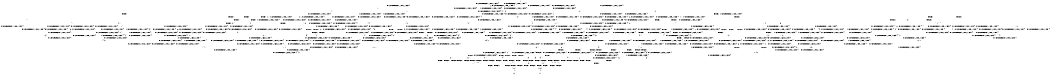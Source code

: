 digraph BCG {
size = "7, 10.5";
center = TRUE;
node [shape = circle];
0 [peripheries = 2];
0 -> 1 [label = "EX !0 !ATOMIC_EXCH_BRANCH (1, +1, TRUE, +1, 1, FALSE) !{}"];
0 -> 2 [label = "EX !2 !ATOMIC_EXCH_BRANCH (1, +1, TRUE, +1, 1, FALSE) !{}"];
0 -> 3 [label = "EX !1 !ATOMIC_EXCH_BRANCH (1, +0, TRUE, +0, 1, TRUE) !{}"];
0 -> 4 [label = "EX !0 !ATOMIC_EXCH_BRANCH (1, +1, TRUE, +1, 1, FALSE) !{}"];
0 -> 5 [label = "EX !2 !ATOMIC_EXCH_BRANCH (1, +1, TRUE, +1, 1, FALSE) !{}"];
0 -> 6 [label = "EX !1 !ATOMIC_EXCH_BRANCH (1, +0, TRUE, +0, 1, TRUE) !{}"];
1 -> 7 [label = "EX !2 !ATOMIC_EXCH_BRANCH (1, +1, TRUE, +1, 1, TRUE) !{}"];
2 -> 8 [label = "EX !0 !ATOMIC_EXCH_BRANCH (1, +1, TRUE, +1, 1, TRUE) !{}"];
3 -> 9 [label = "EX !0 !ATOMIC_EXCH_BRANCH (1, +1, TRUE, +1, 1, FALSE) !{}"];
4 -> 7 [label = "EX !2 !ATOMIC_EXCH_BRANCH (1, +1, TRUE, +1, 1, TRUE) !{}"];
4 -> 10 [label = "EX !1 !ATOMIC_EXCH_BRANCH (1, +0, TRUE, +0, 1, FALSE) !{}"];
4 -> 11 [label = "TERMINATE !0"];
4 -> 12 [label = "EX !2 !ATOMIC_EXCH_BRANCH (1, +1, TRUE, +1, 1, TRUE) !{}"];
4 -> 13 [label = "EX !1 !ATOMIC_EXCH_BRANCH (1, +0, TRUE, +0, 1, FALSE) !{}"];
4 -> 14 [label = "TERMINATE !0"];
5 -> 8 [label = "EX !0 !ATOMIC_EXCH_BRANCH (1, +1, TRUE, +1, 1, TRUE) !{}"];
5 -> 15 [label = "EX !1 !ATOMIC_EXCH_BRANCH (1, +0, TRUE, +0, 1, FALSE) !{}"];
5 -> 16 [label = "TERMINATE !2"];
5 -> 17 [label = "EX !0 !ATOMIC_EXCH_BRANCH (1, +1, TRUE, +1, 1, TRUE) !{}"];
5 -> 18 [label = "EX !1 !ATOMIC_EXCH_BRANCH (1, +0, TRUE, +0, 1, FALSE) !{}"];
5 -> 19 [label = "TERMINATE !2"];
6 -> 3 [label = "EX !1 !ATOMIC_EXCH_BRANCH (1, +0, TRUE, +0, 1, TRUE) !{}"];
6 -> 9 [label = "EX !0 !ATOMIC_EXCH_BRANCH (1, +1, TRUE, +1, 1, FALSE) !{}"];
6 -> 20 [label = "EX !2 !ATOMIC_EXCH_BRANCH (1, +1, TRUE, +1, 1, FALSE) !{}"];
6 -> 6 [label = "EX !1 !ATOMIC_EXCH_BRANCH (1, +0, TRUE, +0, 1, TRUE) !{}"];
6 -> 21 [label = "EX !0 !ATOMIC_EXCH_BRANCH (1, +1, TRUE, +1, 1, FALSE) !{}"];
6 -> 22 [label = "EX !2 !ATOMIC_EXCH_BRANCH (1, +1, TRUE, +1, 1, FALSE) !{}"];
7 -> 23 [label = "EX !1 !ATOMIC_EXCH_BRANCH (1, +0, TRUE, +0, 1, FALSE) !{}"];
8 -> 24 [label = "EX !1 !ATOMIC_EXCH_BRANCH (1, +0, TRUE, +0, 1, FALSE) !{}"];
9 -> 10 [label = "EX !1 !ATOMIC_EXCH_BRANCH (1, +0, TRUE, +0, 1, FALSE) !{}"];
10 -> 25 [label = "EX !1 !ATOMIC_EXCH_BRANCH (1, +0, FALSE, +0, 2, TRUE) !{}"];
11 -> 26 [label = "EX !2 !ATOMIC_EXCH_BRANCH (1, +1, TRUE, +1, 1, TRUE) !{}"];
12 -> 7 [label = "EX !2 !ATOMIC_EXCH_BRANCH (1, +1, TRUE, +1, 1, TRUE) !{}"];
12 -> 23 [label = "EX !1 !ATOMIC_EXCH_BRANCH (1, +0, TRUE, +0, 1, FALSE) !{}"];
12 -> 27 [label = "TERMINATE !0"];
12 -> 12 [label = "EX !2 !ATOMIC_EXCH_BRANCH (1, +1, TRUE, +1, 1, TRUE) !{}"];
12 -> 28 [label = "EX !1 !ATOMIC_EXCH_BRANCH (1, +0, TRUE, +0, 1, FALSE) !{}"];
12 -> 29 [label = "TERMINATE !0"];
13 -> 25 [label = "EX !1 !ATOMIC_EXCH_BRANCH (1, +0, FALSE, +0, 2, TRUE) !{}"];
13 -> 30 [label = "EX !2 !ATOMIC_EXCH_BRANCH (1, +1, TRUE, +1, 1, FALSE) !{}"];
13 -> 31 [label = "TERMINATE !0"];
13 -> 32 [label = "EX !1 !ATOMIC_EXCH_BRANCH (1, +0, FALSE, +0, 2, TRUE) !{}"];
13 -> 33 [label = "EX !2 !ATOMIC_EXCH_BRANCH (1, +1, TRUE, +1, 1, FALSE) !{}"];
13 -> 34 [label = "TERMINATE !0"];
14 -> 26 [label = "EX !2 !ATOMIC_EXCH_BRANCH (1, +1, TRUE, +1, 1, TRUE) !{}"];
14 -> 35 [label = "EX !1 !ATOMIC_EXCH_BRANCH (1, +0, TRUE, +0, 1, FALSE) !{}"];
14 -> 36 [label = "EX !2 !ATOMIC_EXCH_BRANCH (1, +1, TRUE, +1, 1, TRUE) !{}"];
14 -> 37 [label = "EX !1 !ATOMIC_EXCH_BRANCH (1, +0, TRUE, +0, 1, FALSE) !{}"];
15 -> 38 [label = "EX !1 !ATOMIC_EXCH_BRANCH (1, +0, FALSE, +0, 2, TRUE) !{}"];
16 -> 39 [label = "EX !0 !ATOMIC_EXCH_BRANCH (1, +1, TRUE, +1, 1, TRUE) !{}"];
17 -> 8 [label = "EX !0 !ATOMIC_EXCH_BRANCH (1, +1, TRUE, +1, 1, TRUE) !{}"];
17 -> 24 [label = "EX !1 !ATOMIC_EXCH_BRANCH (1, +0, TRUE, +0, 1, FALSE) !{}"];
17 -> 40 [label = "TERMINATE !2"];
17 -> 17 [label = "EX !0 !ATOMIC_EXCH_BRANCH (1, +1, TRUE, +1, 1, TRUE) !{}"];
17 -> 41 [label = "EX !1 !ATOMIC_EXCH_BRANCH (1, +0, TRUE, +0, 1, FALSE) !{}"];
17 -> 42 [label = "TERMINATE !2"];
18 -> 38 [label = "EX !1 !ATOMIC_EXCH_BRANCH (1, +0, FALSE, +0, 2, TRUE) !{}"];
18 -> 30 [label = "EX !0 !ATOMIC_EXCH_BRANCH (1, +1, TRUE, +1, 1, FALSE) !{}"];
18 -> 43 [label = "TERMINATE !2"];
18 -> 44 [label = "EX !1 !ATOMIC_EXCH_BRANCH (1, +0, FALSE, +0, 2, TRUE) !{}"];
18 -> 33 [label = "EX !0 !ATOMIC_EXCH_BRANCH (1, +1, TRUE, +1, 1, FALSE) !{}"];
18 -> 45 [label = "TERMINATE !2"];
19 -> 39 [label = "EX !0 !ATOMIC_EXCH_BRANCH (1, +1, TRUE, +1, 1, TRUE) !{}"];
19 -> 46 [label = "EX !1 !ATOMIC_EXCH_BRANCH (1, +0, TRUE, +0, 1, FALSE) !{}"];
19 -> 47 [label = "EX !0 !ATOMIC_EXCH_BRANCH (1, +1, TRUE, +1, 1, TRUE) !{}"];
19 -> 48 [label = "EX !1 !ATOMIC_EXCH_BRANCH (1, +0, TRUE, +0, 1, FALSE) !{}"];
20 -> 15 [label = "EX !1 !ATOMIC_EXCH_BRANCH (1, +0, TRUE, +0, 1, FALSE) !{}"];
21 -> 10 [label = "EX !1 !ATOMIC_EXCH_BRANCH (1, +0, TRUE, +0, 1, FALSE) !{}"];
21 -> 49 [label = "EX !2 !ATOMIC_EXCH_BRANCH (1, +1, TRUE, +1, 1, TRUE) !{}"];
21 -> 50 [label = "TERMINATE !0"];
21 -> 13 [label = "EX !1 !ATOMIC_EXCH_BRANCH (1, +0, TRUE, +0, 1, FALSE) !{}"];
21 -> 51 [label = "EX !2 !ATOMIC_EXCH_BRANCH (1, +1, TRUE, +1, 1, TRUE) !{}"];
21 -> 52 [label = "TERMINATE !0"];
22 -> 15 [label = "EX !1 !ATOMIC_EXCH_BRANCH (1, +0, TRUE, +0, 1, FALSE) !{}"];
22 -> 53 [label = "EX !0 !ATOMIC_EXCH_BRANCH (1, +1, TRUE, +1, 1, TRUE) !{}"];
22 -> 54 [label = "TERMINATE !2"];
22 -> 18 [label = "EX !1 !ATOMIC_EXCH_BRANCH (1, +0, TRUE, +0, 1, FALSE) !{}"];
22 -> 55 [label = "EX !0 !ATOMIC_EXCH_BRANCH (1, +1, TRUE, +1, 1, TRUE) !{}"];
22 -> 56 [label = "TERMINATE !2"];
23 -> 57 [label = "EX !1 !ATOMIC_EXCH_BRANCH (1, +0, FALSE, +0, 2, TRUE) !{}"];
24 -> 30 [label = "EX !0 !ATOMIC_EXCH_BRANCH (1, +1, TRUE, +1, 1, FALSE) !{}"];
25 -> 30 [label = "EX !2 !ATOMIC_EXCH_BRANCH (1, +1, TRUE, +1, 1, FALSE) !{}"];
26 -> 58 [label = "EX !1 !ATOMIC_EXCH_BRANCH (1, +0, TRUE, +0, 1, FALSE) !{}"];
27 -> 58 [label = "EX !1 !ATOMIC_EXCH_BRANCH (1, +0, TRUE, +0, 1, FALSE) !{}"];
28 -> 57 [label = "EX !1 !ATOMIC_EXCH_BRANCH (1, +0, FALSE, +0, 2, TRUE) !{}"];
28 -> 30 [label = "EX !2 !ATOMIC_EXCH_BRANCH (1, +1, TRUE, +1, 1, FALSE) !{}"];
28 -> 59 [label = "TERMINATE !0"];
28 -> 60 [label = "EX !1 !ATOMIC_EXCH_BRANCH (1, +0, FALSE, +0, 2, TRUE) !{}"];
28 -> 33 [label = "EX !2 !ATOMIC_EXCH_BRANCH (1, +1, TRUE, +1, 1, FALSE) !{}"];
28 -> 61 [label = "TERMINATE !0"];
29 -> 58 [label = "EX !1 !ATOMIC_EXCH_BRANCH (1, +0, TRUE, +0, 1, FALSE) !{}"];
29 -> 26 [label = "EX !2 !ATOMIC_EXCH_BRANCH (1, +1, TRUE, +1, 1, TRUE) !{}"];
29 -> 62 [label = "EX !1 !ATOMIC_EXCH_BRANCH (1, +0, TRUE, +0, 1, FALSE) !{}"];
29 -> 36 [label = "EX !2 !ATOMIC_EXCH_BRANCH (1, +1, TRUE, +1, 1, TRUE) !{}"];
30 -> 63 [label = "EX !1 !ATOMIC_EXCH_BRANCH (1, +0, FALSE, +0, 2, FALSE) !{}"];
31 -> 64 [label = "EX !2 !ATOMIC_EXCH_BRANCH (1, +1, TRUE, +1, 1, FALSE) !{}"];
32 -> 25 [label = "EX !1 !ATOMIC_EXCH_BRANCH (1, +0, FALSE, +0, 2, TRUE) !{}"];
32 -> 30 [label = "EX !2 !ATOMIC_EXCH_BRANCH (1, +1, TRUE, +1, 1, FALSE) !{}"];
32 -> 31 [label = "TERMINATE !0"];
32 -> 32 [label = "EX !1 !ATOMIC_EXCH_BRANCH (1, +0, FALSE, +0, 2, TRUE) !{}"];
32 -> 33 [label = "EX !2 !ATOMIC_EXCH_BRANCH (1, +1, TRUE, +1, 1, FALSE) !{}"];
32 -> 34 [label = "TERMINATE !0"];
33 -> 63 [label = "EX !1 !ATOMIC_EXCH_BRANCH (1, +0, FALSE, +0, 2, FALSE) !{}"];
33 -> 65 [label = "TERMINATE !0"];
33 -> 66 [label = "TERMINATE !2"];
33 -> 67 [label = "EX !1 !ATOMIC_EXCH_BRANCH (1, +0, FALSE, +0, 2, FALSE) !{}"];
33 -> 68 [label = "TERMINATE !0"];
33 -> 69 [label = "TERMINATE !2"];
34 -> 64 [label = "EX !2 !ATOMIC_EXCH_BRANCH (1, +1, TRUE, +1, 1, FALSE) !{}"];
34 -> 70 [label = "EX !1 !ATOMIC_EXCH_BRANCH (1, +0, FALSE, +0, 2, TRUE) !{}"];
34 -> 71 [label = "EX !2 !ATOMIC_EXCH_BRANCH (1, +1, TRUE, +1, 1, FALSE) !{}"];
34 -> 72 [label = "EX !1 !ATOMIC_EXCH_BRANCH (1, +0, FALSE, +0, 2, TRUE) !{}"];
35 -> 70 [label = "EX !1 !ATOMIC_EXCH_BRANCH (1, +0, FALSE, +0, 2, TRUE) !{}"];
36 -> 26 [label = "EX !2 !ATOMIC_EXCH_BRANCH (1, +1, TRUE, +1, 1, TRUE) !{}"];
36 -> 58 [label = "EX !1 !ATOMIC_EXCH_BRANCH (1, +0, TRUE, +0, 1, FALSE) !{}"];
36 -> 36 [label = "EX !2 !ATOMIC_EXCH_BRANCH (1, +1, TRUE, +1, 1, TRUE) !{}"];
36 -> 62 [label = "EX !1 !ATOMIC_EXCH_BRANCH (1, +0, TRUE, +0, 1, FALSE) !{}"];
37 -> 70 [label = "EX !1 !ATOMIC_EXCH_BRANCH (1, +0, FALSE, +0, 2, TRUE) !{}"];
37 -> 64 [label = "EX !2 !ATOMIC_EXCH_BRANCH (1, +1, TRUE, +1, 1, FALSE) !{}"];
37 -> 72 [label = "EX !1 !ATOMIC_EXCH_BRANCH (1, +0, FALSE, +0, 2, TRUE) !{}"];
37 -> 71 [label = "EX !2 !ATOMIC_EXCH_BRANCH (1, +1, TRUE, +1, 1, FALSE) !{}"];
38 -> 30 [label = "EX !0 !ATOMIC_EXCH_BRANCH (1, +1, TRUE, +1, 1, FALSE) !{}"];
39 -> 73 [label = "EX !1 !ATOMIC_EXCH_BRANCH (1, +0, TRUE, +0, 1, FALSE) !{}"];
40 -> 73 [label = "EX !1 !ATOMIC_EXCH_BRANCH (1, +0, TRUE, +0, 1, FALSE) !{}"];
41 -> 30 [label = "EX !0 !ATOMIC_EXCH_BRANCH (1, +1, TRUE, +1, 1, FALSE) !{}"];
41 -> 74 [label = "EX !1 !ATOMIC_EXCH_BRANCH (1, +0, FALSE, +0, 2, TRUE) !{}"];
41 -> 75 [label = "TERMINATE !2"];
41 -> 33 [label = "EX !0 !ATOMIC_EXCH_BRANCH (1, +1, TRUE, +1, 1, FALSE) !{}"];
41 -> 76 [label = "EX !1 !ATOMIC_EXCH_BRANCH (1, +0, FALSE, +0, 2, TRUE) !{}"];
41 -> 77 [label = "TERMINATE !2"];
42 -> 73 [label = "EX !1 !ATOMIC_EXCH_BRANCH (1, +0, TRUE, +0, 1, FALSE) !{}"];
42 -> 39 [label = "EX !0 !ATOMIC_EXCH_BRANCH (1, +1, TRUE, +1, 1, TRUE) !{}"];
42 -> 78 [label = "EX !1 !ATOMIC_EXCH_BRANCH (1, +0, TRUE, +0, 1, FALSE) !{}"];
42 -> 47 [label = "EX !0 !ATOMIC_EXCH_BRANCH (1, +1, TRUE, +1, 1, TRUE) !{}"];
43 -> 79 [label = "EX !0 !ATOMIC_EXCH_BRANCH (1, +1, TRUE, +1, 1, FALSE) !{}"];
44 -> 38 [label = "EX !1 !ATOMIC_EXCH_BRANCH (1, +0, FALSE, +0, 2, TRUE) !{}"];
44 -> 30 [label = "EX !0 !ATOMIC_EXCH_BRANCH (1, +1, TRUE, +1, 1, FALSE) !{}"];
44 -> 43 [label = "TERMINATE !2"];
44 -> 44 [label = "EX !1 !ATOMIC_EXCH_BRANCH (1, +0, FALSE, +0, 2, TRUE) !{}"];
44 -> 33 [label = "EX !0 !ATOMIC_EXCH_BRANCH (1, +1, TRUE, +1, 1, FALSE) !{}"];
44 -> 45 [label = "TERMINATE !2"];
45 -> 79 [label = "EX !0 !ATOMIC_EXCH_BRANCH (1, +1, TRUE, +1, 1, FALSE) !{}"];
45 -> 80 [label = "EX !1 !ATOMIC_EXCH_BRANCH (1, +0, FALSE, +0, 2, TRUE) !{}"];
45 -> 81 [label = "EX !0 !ATOMIC_EXCH_BRANCH (1, +1, TRUE, +1, 1, FALSE) !{}"];
45 -> 82 [label = "EX !1 !ATOMIC_EXCH_BRANCH (1, +0, FALSE, +0, 2, TRUE) !{}"];
46 -> 80 [label = "EX !1 !ATOMIC_EXCH_BRANCH (1, +0, FALSE, +0, 2, TRUE) !{}"];
47 -> 39 [label = "EX !0 !ATOMIC_EXCH_BRANCH (1, +1, TRUE, +1, 1, TRUE) !{}"];
47 -> 73 [label = "EX !1 !ATOMIC_EXCH_BRANCH (1, +0, TRUE, +0, 1, FALSE) !{}"];
47 -> 47 [label = "EX !0 !ATOMIC_EXCH_BRANCH (1, +1, TRUE, +1, 1, TRUE) !{}"];
47 -> 78 [label = "EX !1 !ATOMIC_EXCH_BRANCH (1, +0, TRUE, +0, 1, FALSE) !{}"];
48 -> 80 [label = "EX !1 !ATOMIC_EXCH_BRANCH (1, +0, FALSE, +0, 2, TRUE) !{}"];
48 -> 79 [label = "EX !0 !ATOMIC_EXCH_BRANCH (1, +1, TRUE, +1, 1, FALSE) !{}"];
48 -> 82 [label = "EX !1 !ATOMIC_EXCH_BRANCH (1, +0, FALSE, +0, 2, TRUE) !{}"];
48 -> 81 [label = "EX !0 !ATOMIC_EXCH_BRANCH (1, +1, TRUE, +1, 1, FALSE) !{}"];
49 -> 23 [label = "EX !1 !ATOMIC_EXCH_BRANCH (1, +0, TRUE, +0, 1, FALSE) !{}"];
50 -> 83 [label = "EX !2 !ATOMIC_EXCH_BRANCH (1, +1, TRUE, +1, 1, TRUE) !{}"];
51 -> 23 [label = "EX !1 !ATOMIC_EXCH_BRANCH (1, +0, TRUE, +0, 1, FALSE) !{}"];
51 -> 49 [label = "EX !2 !ATOMIC_EXCH_BRANCH (1, +1, TRUE, +1, 1, TRUE) !{}"];
51 -> 84 [label = "TERMINATE !0"];
51 -> 28 [label = "EX !1 !ATOMIC_EXCH_BRANCH (1, +0, TRUE, +0, 1, FALSE) !{}"];
51 -> 51 [label = "EX !2 !ATOMIC_EXCH_BRANCH (1, +1, TRUE, +1, 1, TRUE) !{}"];
51 -> 85 [label = "TERMINATE !0"];
52 -> 83 [label = "EX !2 !ATOMIC_EXCH_BRANCH (1, +1, TRUE, +1, 1, TRUE) !{}"];
52 -> 35 [label = "EX !1 !ATOMIC_EXCH_BRANCH (1, +0, TRUE, +0, 1, FALSE) !{}"];
52 -> 86 [label = "EX !2 !ATOMIC_EXCH_BRANCH (1, +1, TRUE, +1, 1, TRUE) !{}"];
52 -> 37 [label = "EX !1 !ATOMIC_EXCH_BRANCH (1, +0, TRUE, +0, 1, FALSE) !{}"];
53 -> 24 [label = "EX !1 !ATOMIC_EXCH_BRANCH (1, +0, TRUE, +0, 1, FALSE) !{}"];
54 -> 87 [label = "EX !0 !ATOMIC_EXCH_BRANCH (1, +1, TRUE, +1, 1, TRUE) !{}"];
55 -> 53 [label = "EX !0 !ATOMIC_EXCH_BRANCH (1, +1, TRUE, +1, 1, TRUE) !{}"];
55 -> 24 [label = "EX !1 !ATOMIC_EXCH_BRANCH (1, +0, TRUE, +0, 1, FALSE) !{}"];
55 -> 88 [label = "TERMINATE !2"];
55 -> 55 [label = "EX !0 !ATOMIC_EXCH_BRANCH (1, +1, TRUE, +1, 1, TRUE) !{}"];
55 -> 41 [label = "EX !1 !ATOMIC_EXCH_BRANCH (1, +0, TRUE, +0, 1, FALSE) !{}"];
55 -> 89 [label = "TERMINATE !2"];
56 -> 87 [label = "EX !0 !ATOMIC_EXCH_BRANCH (1, +1, TRUE, +1, 1, TRUE) !{}"];
56 -> 46 [label = "EX !1 !ATOMIC_EXCH_BRANCH (1, +0, TRUE, +0, 1, FALSE) !{}"];
56 -> 90 [label = "EX !0 !ATOMIC_EXCH_BRANCH (1, +1, TRUE, +1, 1, TRUE) !{}"];
56 -> 48 [label = "EX !1 !ATOMIC_EXCH_BRANCH (1, +0, TRUE, +0, 1, FALSE) !{}"];
57 -> 30 [label = "EX !2 !ATOMIC_EXCH_BRANCH (1, +1, TRUE, +1, 1, FALSE) !{}"];
58 -> 91 [label = "EX !1 !ATOMIC_EXCH_BRANCH (1, +0, FALSE, +0, 2, TRUE) !{}"];
59 -> 91 [label = "EX !1 !ATOMIC_EXCH_BRANCH (1, +0, FALSE, +0, 2, TRUE) !{}"];
60 -> 57 [label = "EX !1 !ATOMIC_EXCH_BRANCH (1, +0, FALSE, +0, 2, TRUE) !{}"];
60 -> 30 [label = "EX !2 !ATOMIC_EXCH_BRANCH (1, +1, TRUE, +1, 1, FALSE) !{}"];
60 -> 59 [label = "TERMINATE !0"];
60 -> 60 [label = "EX !1 !ATOMIC_EXCH_BRANCH (1, +0, FALSE, +0, 2, TRUE) !{}"];
60 -> 33 [label = "EX !2 !ATOMIC_EXCH_BRANCH (1, +1, TRUE, +1, 1, FALSE) !{}"];
60 -> 61 [label = "TERMINATE !0"];
61 -> 91 [label = "EX !1 !ATOMIC_EXCH_BRANCH (1, +0, FALSE, +0, 2, TRUE) !{}"];
61 -> 64 [label = "EX !2 !ATOMIC_EXCH_BRANCH (1, +1, TRUE, +1, 1, FALSE) !{}"];
61 -> 92 [label = "EX !1 !ATOMIC_EXCH_BRANCH (1, +0, FALSE, +0, 2, TRUE) !{}"];
61 -> 71 [label = "EX !2 !ATOMIC_EXCH_BRANCH (1, +1, TRUE, +1, 1, FALSE) !{}"];
62 -> 91 [label = "EX !1 !ATOMIC_EXCH_BRANCH (1, +0, FALSE, +0, 2, TRUE) !{}"];
62 -> 64 [label = "EX !2 !ATOMIC_EXCH_BRANCH (1, +1, TRUE, +1, 1, FALSE) !{}"];
62 -> 92 [label = "EX !1 !ATOMIC_EXCH_BRANCH (1, +0, FALSE, +0, 2, TRUE) !{}"];
62 -> 71 [label = "EX !2 !ATOMIC_EXCH_BRANCH (1, +1, TRUE, +1, 1, FALSE) !{}"];
63 -> 93 [label = "TERMINATE !0"];
64 -> 94 [label = "EX !1 !ATOMIC_EXCH_BRANCH (1, +0, FALSE, +0, 2, FALSE) !{}"];
65 -> 95 [label = "TERMINATE !2"];
66 -> 95 [label = "TERMINATE !0"];
67 -> 93 [label = "TERMINATE !0"];
67 -> 96 [label = "TERMINATE !2"];
67 -> 97 [label = "TERMINATE !1"];
67 -> 98 [label = "TERMINATE !0"];
67 -> 99 [label = "TERMINATE !2"];
67 -> 100 [label = "TERMINATE !1"];
68 -> 95 [label = "TERMINATE !2"];
68 -> 94 [label = "EX !1 !ATOMIC_EXCH_BRANCH (1, +0, FALSE, +0, 2, FALSE) !{}"];
68 -> 101 [label = "TERMINATE !2"];
68 -> 102 [label = "EX !1 !ATOMIC_EXCH_BRANCH (1, +0, FALSE, +0, 2, FALSE) !{}"];
69 -> 95 [label = "TERMINATE !0"];
69 -> 103 [label = "EX !1 !ATOMIC_EXCH_BRANCH (1, +0, FALSE, +0, 2, FALSE) !{}"];
69 -> 101 [label = "TERMINATE !0"];
69 -> 104 [label = "EX !1 !ATOMIC_EXCH_BRANCH (1, +0, FALSE, +0, 2, FALSE) !{}"];
70 -> 64 [label = "EX !2 !ATOMIC_EXCH_BRANCH (1, +1, TRUE, +1, 1, FALSE) !{}"];
71 -> 94 [label = "EX !1 !ATOMIC_EXCH_BRANCH (1, +0, FALSE, +0, 2, FALSE) !{}"];
71 -> 95 [label = "TERMINATE !2"];
71 -> 102 [label = "EX !1 !ATOMIC_EXCH_BRANCH (1, +0, FALSE, +0, 2, FALSE) !{}"];
71 -> 101 [label = "TERMINATE !2"];
72 -> 70 [label = "EX !1 !ATOMIC_EXCH_BRANCH (1, +0, FALSE, +0, 2, TRUE) !{}"];
72 -> 64 [label = "EX !2 !ATOMIC_EXCH_BRANCH (1, +1, TRUE, +1, 1, FALSE) !{}"];
72 -> 72 [label = "EX !1 !ATOMIC_EXCH_BRANCH (1, +0, FALSE, +0, 2, TRUE) !{}"];
72 -> 71 [label = "EX !2 !ATOMIC_EXCH_BRANCH (1, +1, TRUE, +1, 1, FALSE) !{}"];
73 -> 79 [label = "EX !0 !ATOMIC_EXCH_BRANCH (1, +1, TRUE, +1, 1, FALSE) !{}"];
74 -> 30 [label = "EX !0 !ATOMIC_EXCH_BRANCH (1, +1, TRUE, +1, 1, FALSE) !{}"];
75 -> 79 [label = "EX !0 !ATOMIC_EXCH_BRANCH (1, +1, TRUE, +1, 1, FALSE) !{}"];
76 -> 30 [label = "EX !0 !ATOMIC_EXCH_BRANCH (1, +1, TRUE, +1, 1, FALSE) !{}"];
76 -> 74 [label = "EX !1 !ATOMIC_EXCH_BRANCH (1, +0, FALSE, +0, 2, TRUE) !{}"];
76 -> 75 [label = "TERMINATE !2"];
76 -> 33 [label = "EX !0 !ATOMIC_EXCH_BRANCH (1, +1, TRUE, +1, 1, FALSE) !{}"];
76 -> 76 [label = "EX !1 !ATOMIC_EXCH_BRANCH (1, +0, FALSE, +0, 2, TRUE) !{}"];
76 -> 77 [label = "TERMINATE !2"];
77 -> 79 [label = "EX !0 !ATOMIC_EXCH_BRANCH (1, +1, TRUE, +1, 1, FALSE) !{}"];
77 -> 105 [label = "EX !1 !ATOMIC_EXCH_BRANCH (1, +0, FALSE, +0, 2, TRUE) !{}"];
77 -> 81 [label = "EX !0 !ATOMIC_EXCH_BRANCH (1, +1, TRUE, +1, 1, FALSE) !{}"];
77 -> 106 [label = "EX !1 !ATOMIC_EXCH_BRANCH (1, +0, FALSE, +0, 2, TRUE) !{}"];
78 -> 79 [label = "EX !0 !ATOMIC_EXCH_BRANCH (1, +1, TRUE, +1, 1, FALSE) !{}"];
78 -> 105 [label = "EX !1 !ATOMIC_EXCH_BRANCH (1, +0, FALSE, +0, 2, TRUE) !{}"];
78 -> 81 [label = "EX !0 !ATOMIC_EXCH_BRANCH (1, +1, TRUE, +1, 1, FALSE) !{}"];
78 -> 106 [label = "EX !1 !ATOMIC_EXCH_BRANCH (1, +0, FALSE, +0, 2, TRUE) !{}"];
79 -> 103 [label = "EX !1 !ATOMIC_EXCH_BRANCH (1, +0, FALSE, +0, 2, FALSE) !{}"];
80 -> 79 [label = "EX !0 !ATOMIC_EXCH_BRANCH (1, +1, TRUE, +1, 1, FALSE) !{}"];
81 -> 103 [label = "EX !1 !ATOMIC_EXCH_BRANCH (1, +0, FALSE, +0, 2, FALSE) !{}"];
81 -> 95 [label = "TERMINATE !0"];
81 -> 104 [label = "EX !1 !ATOMIC_EXCH_BRANCH (1, +0, FALSE, +0, 2, FALSE) !{}"];
81 -> 101 [label = "TERMINATE !0"];
82 -> 80 [label = "EX !1 !ATOMIC_EXCH_BRANCH (1, +0, FALSE, +0, 2, TRUE) !{}"];
82 -> 79 [label = "EX !0 !ATOMIC_EXCH_BRANCH (1, +1, TRUE, +1, 1, FALSE) !{}"];
82 -> 82 [label = "EX !1 !ATOMIC_EXCH_BRANCH (1, +0, FALSE, +0, 2, TRUE) !{}"];
82 -> 81 [label = "EX !0 !ATOMIC_EXCH_BRANCH (1, +1, TRUE, +1, 1, FALSE) !{}"];
83 -> 58 [label = "EX !1 !ATOMIC_EXCH_BRANCH (1, +0, TRUE, +0, 1, FALSE) !{}"];
84 -> 58 [label = "EX !1 !ATOMIC_EXCH_BRANCH (1, +0, TRUE, +0, 1, FALSE) !{}"];
85 -> 58 [label = "EX !1 !ATOMIC_EXCH_BRANCH (1, +0, TRUE, +0, 1, FALSE) !{}"];
85 -> 83 [label = "EX !2 !ATOMIC_EXCH_BRANCH (1, +1, TRUE, +1, 1, TRUE) !{}"];
85 -> 62 [label = "EX !1 !ATOMIC_EXCH_BRANCH (1, +0, TRUE, +0, 1, FALSE) !{}"];
85 -> 86 [label = "EX !2 !ATOMIC_EXCH_BRANCH (1, +1, TRUE, +1, 1, TRUE) !{}"];
86 -> 58 [label = "EX !1 !ATOMIC_EXCH_BRANCH (1, +0, TRUE, +0, 1, FALSE) !{}"];
86 -> 83 [label = "EX !2 !ATOMIC_EXCH_BRANCH (1, +1, TRUE, +1, 1, TRUE) !{}"];
86 -> 62 [label = "EX !1 !ATOMIC_EXCH_BRANCH (1, +0, TRUE, +0, 1, FALSE) !{}"];
86 -> 86 [label = "EX !2 !ATOMIC_EXCH_BRANCH (1, +1, TRUE, +1, 1, TRUE) !{}"];
87 -> 73 [label = "EX !1 !ATOMIC_EXCH_BRANCH (1, +0, TRUE, +0, 1, FALSE) !{}"];
88 -> 87 [label = "EX !0 !ATOMIC_EXCH_BRANCH (1, +1, TRUE, +1, 1, TRUE) !{}"];
89 -> 87 [label = "EX !0 !ATOMIC_EXCH_BRANCH (1, +1, TRUE, +1, 1, TRUE) !{}"];
89 -> 73 [label = "EX !1 !ATOMIC_EXCH_BRANCH (1, +0, TRUE, +0, 1, FALSE) !{}"];
89 -> 90 [label = "EX !0 !ATOMIC_EXCH_BRANCH (1, +1, TRUE, +1, 1, TRUE) !{}"];
89 -> 78 [label = "EX !1 !ATOMIC_EXCH_BRANCH (1, +0, TRUE, +0, 1, FALSE) !{}"];
90 -> 87 [label = "EX !0 !ATOMIC_EXCH_BRANCH (1, +1, TRUE, +1, 1, TRUE) !{}"];
90 -> 73 [label = "EX !1 !ATOMIC_EXCH_BRANCH (1, +0, TRUE, +0, 1, FALSE) !{}"];
90 -> 90 [label = "EX !0 !ATOMIC_EXCH_BRANCH (1, +1, TRUE, +1, 1, TRUE) !{}"];
90 -> 78 [label = "EX !1 !ATOMIC_EXCH_BRANCH (1, +0, TRUE, +0, 1, FALSE) !{}"];
91 -> 64 [label = "EX !2 !ATOMIC_EXCH_BRANCH (1, +1, TRUE, +1, 1, FALSE) !{}"];
92 -> 91 [label = "EX !1 !ATOMIC_EXCH_BRANCH (1, +0, FALSE, +0, 2, TRUE) !{}"];
92 -> 64 [label = "EX !2 !ATOMIC_EXCH_BRANCH (1, +1, TRUE, +1, 1, FALSE) !{}"];
92 -> 92 [label = "EX !1 !ATOMIC_EXCH_BRANCH (1, +0, FALSE, +0, 2, TRUE) !{}"];
92 -> 71 [label = "EX !2 !ATOMIC_EXCH_BRANCH (1, +1, TRUE, +1, 1, FALSE) !{}"];
93 -> 107 [label = "TERMINATE !2"];
94 -> 107 [label = "TERMINATE !2"];
95 -> 108 [label = "EX !1 !ATOMIC_EXCH_BRANCH (1, +0, FALSE, +0, 2, FALSE) !{}"];
96 -> 107 [label = "TERMINATE !0"];
97 -> 109 [label = "TERMINATE !0"];
98 -> 107 [label = "TERMINATE !2"];
98 -> 109 [label = "TERMINATE !1"];
98 -> 110 [label = "TERMINATE !2"];
98 -> 111 [label = "TERMINATE !1"];
99 -> 107 [label = "TERMINATE !0"];
99 -> 112 [label = "TERMINATE !1"];
99 -> 110 [label = "TERMINATE !0"];
99 -> 113 [label = "TERMINATE !1"];
100 -> 109 [label = "TERMINATE !0"];
100 -> 112 [label = "TERMINATE !2"];
100 -> 111 [label = "TERMINATE !0"];
100 -> 113 [label = "TERMINATE !2"];
101 -> 108 [label = "EX !1 !ATOMIC_EXCH_BRANCH (1, +0, FALSE, +0, 2, FALSE) !{}"];
101 -> 114 [label = "EX !1 !ATOMIC_EXCH_BRANCH (1, +0, FALSE, +0, 2, FALSE) !{}"];
102 -> 107 [label = "TERMINATE !2"];
102 -> 109 [label = "TERMINATE !1"];
102 -> 110 [label = "TERMINATE !2"];
102 -> 111 [label = "TERMINATE !1"];
103 -> 107 [label = "TERMINATE !0"];
104 -> 107 [label = "TERMINATE !0"];
104 -> 112 [label = "TERMINATE !1"];
104 -> 110 [label = "TERMINATE !0"];
104 -> 113 [label = "TERMINATE !1"];
105 -> 79 [label = "EX !0 !ATOMIC_EXCH_BRANCH (1, +1, TRUE, +1, 1, FALSE) !{}"];
106 -> 79 [label = "EX !0 !ATOMIC_EXCH_BRANCH (1, +1, TRUE, +1, 1, FALSE) !{}"];
106 -> 105 [label = "EX !1 !ATOMIC_EXCH_BRANCH (1, +0, FALSE, +0, 2, TRUE) !{}"];
106 -> 81 [label = "EX !0 !ATOMIC_EXCH_BRANCH (1, +1, TRUE, +1, 1, FALSE) !{}"];
106 -> 106 [label = "EX !1 !ATOMIC_EXCH_BRANCH (1, +0, FALSE, +0, 2, TRUE) !{}"];
107 -> 115 [label = "TERMINATE !1"];
108 -> 115 [label = "TERMINATE !1"];
109 -> 115 [label = "TERMINATE !2"];
110 -> 115 [label = "TERMINATE !1"];
110 -> 116 [label = "TERMINATE !1"];
111 -> 115 [label = "TERMINATE !2"];
111 -> 116 [label = "TERMINATE !2"];
112 -> 115 [label = "TERMINATE !0"];
113 -> 115 [label = "TERMINATE !0"];
113 -> 116 [label = "TERMINATE !0"];
114 -> 115 [label = "TERMINATE !1"];
114 -> 116 [label = "TERMINATE !1"];
115 -> 117 [label = "exit"];
116 -> 118 [label = "exit"];
}
